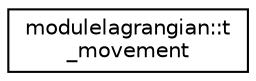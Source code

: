 digraph "Graphical Class Hierarchy"
{
 // LATEX_PDF_SIZE
  edge [fontname="Helvetica",fontsize="10",labelfontname="Helvetica",labelfontsize="10"];
  node [fontname="Helvetica",fontsize="10",shape=record];
  rankdir="LR";
  Node0 [label="modulelagrangian::t\l_movement",height=0.2,width=0.4,color="black", fillcolor="white", style="filled",URL="$structmodulelagrangian_1_1t__movement.html",tooltip=" "];
}
